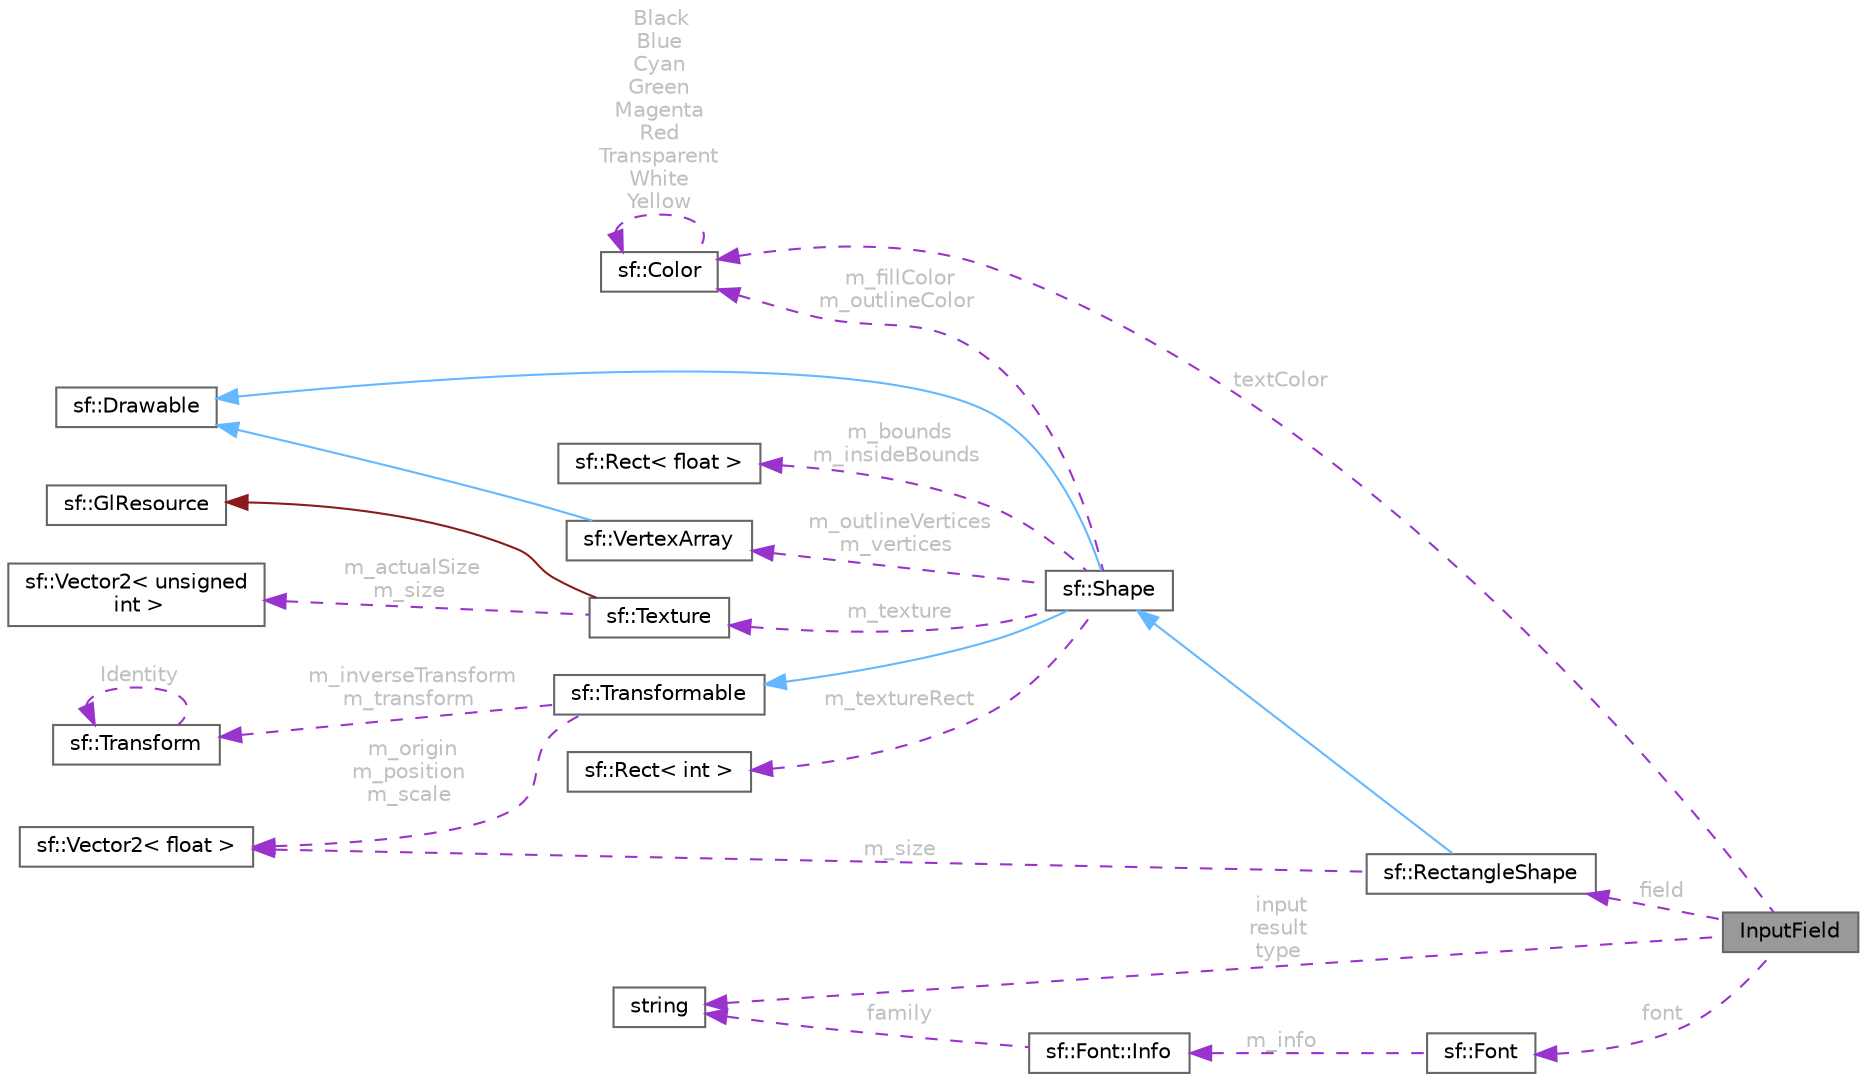 digraph "InputField"
{
 // INTERACTIVE_SVG=YES
 // LATEX_PDF_SIZE
  bgcolor="transparent";
  edge [fontname=Helvetica,fontsize=10,labelfontname=Helvetica,labelfontsize=10];
  node [fontname=Helvetica,fontsize=10,shape=box,height=0.2,width=0.4];
  rankdir="LR";
  Node1 [id="Node000001",label="InputField",height=0.2,width=0.4,color="gray40", fillcolor="grey60", style="filled", fontcolor="black",tooltip=" "];
  Node2 -> Node1 [id="edge1_Node000001_Node000002",dir="back",color="darkorchid3",style="dashed",tooltip=" ",label=" textColor",fontcolor="grey" ];
  Node2 [id="Node000002",label="sf::Color",height=0.2,width=0.4,color="gray40", fillcolor="white", style="filled",URL="$a01685.html",tooltip="Utility class for manipulating RGBA colors."];
  Node2 -> Node2 [id="edge2_Node000002_Node000002",dir="back",color="darkorchid3",style="dashed",tooltip=" ",label=" Black\nBlue\nCyan\nGreen\nMagenta\nRed\nTransparent\nWhite\nYellow",fontcolor="grey" ];
  Node3 -> Node1 [id="edge3_Node000001_Node000003",dir="back",color="darkorchid3",style="dashed",tooltip=" ",label=" field",fontcolor="grey" ];
  Node3 [id="Node000003",label="sf::RectangleShape",height=0.2,width=0.4,color="gray40", fillcolor="white", style="filled",URL="$a01741.html",tooltip="Specialized shape representing a rectangle."];
  Node4 -> Node3 [id="edge4_Node000003_Node000004",dir="back",color="steelblue1",style="solid",tooltip=" "];
  Node4 [id="Node000004",label="sf::Shape",height=0.2,width=0.4,color="gray40", fillcolor="white", style="filled",URL="$a01773.html",tooltip="Base class for textured shapes with outline."];
  Node5 -> Node4 [id="edge5_Node000004_Node000005",dir="back",color="steelblue1",style="solid",tooltip=" "];
  Node5 [id="Node000005",label="sf::Drawable",height=0.2,width=0.4,color="gray40", fillcolor="white", style="filled",URL="$a01693.html",tooltip="Abstract base class for objects that can be drawn to a render target."];
  Node6 -> Node4 [id="edge6_Node000004_Node000006",dir="back",color="steelblue1",style="solid",tooltip=" "];
  Node6 [id="Node000006",label="sf::Transformable",height=0.2,width=0.4,color="gray40", fillcolor="white", style="filled",URL="$a01793.html",tooltip="Decomposed transform defined by a position, a rotation and a scale."];
  Node7 -> Node6 [id="edge7_Node000006_Node000007",dir="back",color="darkorchid3",style="dashed",tooltip=" ",label=" m_origin\nm_position\nm_scale",fontcolor="grey" ];
  Node7 [id="Node000007",label="sf::Vector2\< float \>",height=0.2,width=0.4,color="gray40", fillcolor="white", style="filled",URL="$a01953.html",tooltip=" "];
  Node8 -> Node6 [id="edge8_Node000006_Node000008",dir="back",color="darkorchid3",style="dashed",tooltip=" ",label=" m_inverseTransform\nm_transform",fontcolor="grey" ];
  Node8 [id="Node000008",label="sf::Transform",height=0.2,width=0.4,color="gray40", fillcolor="white", style="filled",URL="$a01789.html",tooltip="Define a 3x3 transform matrix."];
  Node8 -> Node8 [id="edge9_Node000008_Node000008",dir="back",color="darkorchid3",style="dashed",tooltip=" ",label=" Identity",fontcolor="grey" ];
  Node9 -> Node4 [id="edge10_Node000004_Node000009",dir="back",color="darkorchid3",style="dashed",tooltip=" ",label=" m_texture",fontcolor="grey" ];
  Node9 [id="Node000009",label="sf::Texture",height=0.2,width=0.4,color="gray40", fillcolor="white", style="filled",URL="$a01785.html",tooltip="Image living on the graphics card that can be used for drawing."];
  Node10 -> Node9 [id="edge11_Node000009_Node000010",dir="back",color="firebrick4",style="solid",tooltip=" "];
  Node10 [id="Node000010",label="sf::GlResource",height=0.2,width=0.4,color="gray40", fillcolor="white", style="filled",URL="$a02033.html",tooltip="Base class for classes that require an OpenGL context."];
  Node11 -> Node9 [id="edge12_Node000009_Node000011",dir="back",color="darkorchid3",style="dashed",tooltip=" ",label=" m_actualSize\nm_size",fontcolor="grey" ];
  Node11 [id="Node000011",label="sf::Vector2\< unsigned\l int \>",height=0.2,width=0.4,color="gray40", fillcolor="white", style="filled",URL="$a01953.html",tooltip=" "];
  Node12 -> Node4 [id="edge13_Node000004_Node000012",dir="back",color="darkorchid3",style="dashed",tooltip=" ",label=" m_textureRect",fontcolor="grey" ];
  Node12 [id="Node000012",label="sf::Rect\< int \>",height=0.2,width=0.4,color="gray40", fillcolor="white", style="filled",URL="$a01737.html",tooltip=" "];
  Node2 -> Node4 [id="edge14_Node000004_Node000002",dir="back",color="darkorchid3",style="dashed",tooltip=" ",label=" m_fillColor\nm_outlineColor",fontcolor="grey" ];
  Node13 -> Node4 [id="edge15_Node000004_Node000013",dir="back",color="darkorchid3",style="dashed",tooltip=" ",label=" m_outlineVertices\nm_vertices",fontcolor="grey" ];
  Node13 [id="Node000013",label="sf::VertexArray",height=0.2,width=0.4,color="gray40", fillcolor="white", style="filled",URL="$a01801.html",tooltip="Define a set of one or more 2D primitives."];
  Node5 -> Node13 [id="edge16_Node000013_Node000005",dir="back",color="steelblue1",style="solid",tooltip=" "];
  Node14 -> Node4 [id="edge17_Node000004_Node000014",dir="back",color="darkorchid3",style="dashed",tooltip=" ",label=" m_bounds\nm_insideBounds",fontcolor="grey" ];
  Node14 [id="Node000014",label="sf::Rect\< float \>",height=0.2,width=0.4,color="gray40", fillcolor="white", style="filled",URL="$a01737.html",tooltip=" "];
  Node7 -> Node3 [id="edge18_Node000003_Node000007",dir="back",color="darkorchid3",style="dashed",tooltip=" ",label=" m_size",fontcolor="grey" ];
  Node15 -> Node1 [id="edge19_Node000001_Node000015",dir="back",color="darkorchid3",style="dashed",tooltip=" ",label=" input\nresult\ntype",fontcolor="grey" ];
  Node15 [id="Node000015",label="string",height=0.2,width=0.4,color="gray40", fillcolor="white", style="filled",tooltip=" "];
  Node16 -> Node1 [id="edge20_Node000001_Node000016",dir="back",color="darkorchid3",style="dashed",tooltip=" ",label=" font",fontcolor="grey" ];
  Node16 [id="Node000016",label="sf::Font",height=0.2,width=0.4,color="gray40", fillcolor="white", style="filled",URL="$a01697.html",tooltip="Class for loading and manipulating character fonts."];
  Node17 -> Node16 [id="edge21_Node000016_Node000017",dir="back",color="darkorchid3",style="dashed",tooltip=" ",label=" m_info",fontcolor="grey" ];
  Node17 [id="Node000017",label="sf::Font::Info",height=0.2,width=0.4,color="gray40", fillcolor="white", style="filled",URL="$a01701.html",tooltip="Holds various information about a font."];
  Node15 -> Node17 [id="edge22_Node000017_Node000015",dir="back",color="darkorchid3",style="dashed",tooltip=" ",label=" family",fontcolor="grey" ];
}
